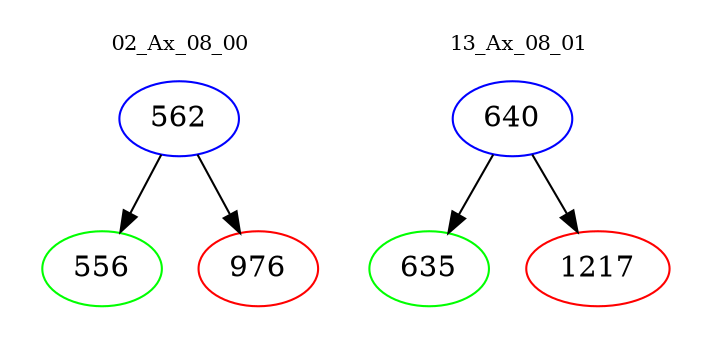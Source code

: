 digraph{
subgraph cluster_0 {
color = white
label = "02_Ax_08_00";
fontsize=10;
T0_562 [label="562", color="blue"]
T0_562 -> T0_556 [color="black"]
T0_556 [label="556", color="green"]
T0_562 -> T0_976 [color="black"]
T0_976 [label="976", color="red"]
}
subgraph cluster_1 {
color = white
label = "13_Ax_08_01";
fontsize=10;
T1_640 [label="640", color="blue"]
T1_640 -> T1_635 [color="black"]
T1_635 [label="635", color="green"]
T1_640 -> T1_1217 [color="black"]
T1_1217 [label="1217", color="red"]
}
}

